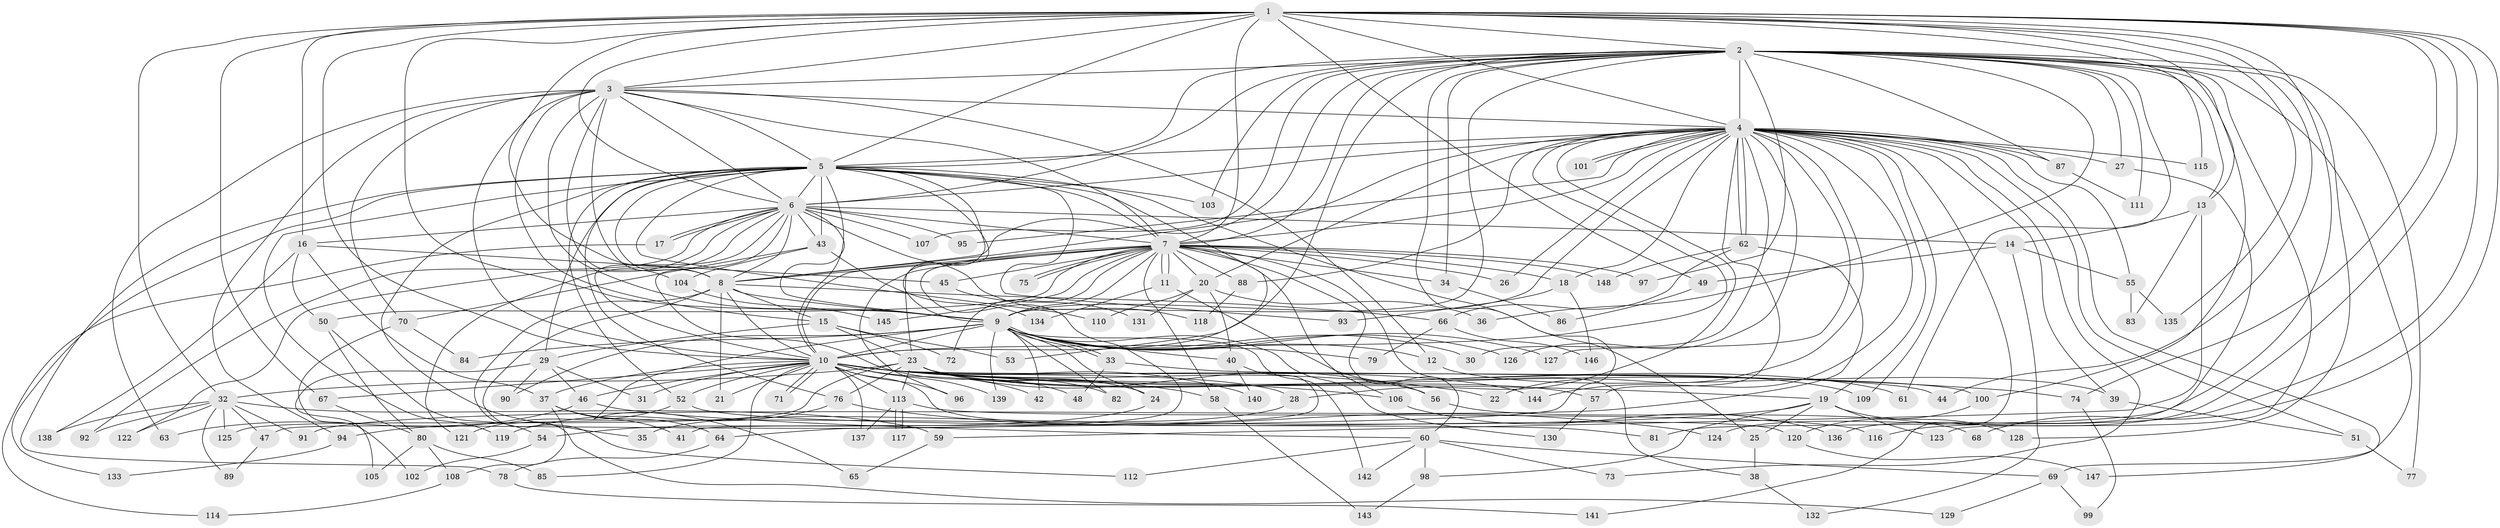 // coarse degree distribution, {21: 0.01680672268907563, 23: 0.008403361344537815, 18: 0.008403361344537815, 36: 0.008403361344537815, 19: 0.008403361344537815, 29: 0.008403361344537815, 24: 0.008403361344537815, 32: 0.008403361344537815, 5: 0.025210084033613446, 3: 0.21008403361344538, 8: 0.01680672268907563, 9: 0.01680672268907563, 6: 0.01680672268907563, 4: 0.10084033613445378, 2: 0.5126050420168067, 11: 0.008403361344537815, 7: 0.01680672268907563}
// Generated by graph-tools (version 1.1) at 2025/23/03/03/25 07:23:39]
// undirected, 148 vertices, 321 edges
graph export_dot {
graph [start="1"]
  node [color=gray90,style=filled];
  1;
  2;
  3;
  4;
  5;
  6;
  7;
  8;
  9;
  10;
  11;
  12;
  13;
  14;
  15;
  16;
  17;
  18;
  19;
  20;
  21;
  22;
  23;
  24;
  25;
  26;
  27;
  28;
  29;
  30;
  31;
  32;
  33;
  34;
  35;
  36;
  37;
  38;
  39;
  40;
  41;
  42;
  43;
  44;
  45;
  46;
  47;
  48;
  49;
  50;
  51;
  52;
  53;
  54;
  55;
  56;
  57;
  58;
  59;
  60;
  61;
  62;
  63;
  64;
  65;
  66;
  67;
  68;
  69;
  70;
  71;
  72;
  73;
  74;
  75;
  76;
  77;
  78;
  79;
  80;
  81;
  82;
  83;
  84;
  85;
  86;
  87;
  88;
  89;
  90;
  91;
  92;
  93;
  94;
  95;
  96;
  97;
  98;
  99;
  100;
  101;
  102;
  103;
  104;
  105;
  106;
  107;
  108;
  109;
  110;
  111;
  112;
  113;
  114;
  115;
  116;
  117;
  118;
  119;
  120;
  121;
  122;
  123;
  124;
  125;
  126;
  127;
  128;
  129;
  130;
  131;
  132;
  133;
  134;
  135;
  136;
  137;
  138;
  139;
  140;
  141;
  142;
  143;
  144;
  145;
  146;
  147;
  148;
  1 -- 2;
  1 -- 3;
  1 -- 4;
  1 -- 5;
  1 -- 6;
  1 -- 7;
  1 -- 8;
  1 -- 9;
  1 -- 10;
  1 -- 13;
  1 -- 16;
  1 -- 32;
  1 -- 44;
  1 -- 49;
  1 -- 67;
  1 -- 68;
  1 -- 74;
  1 -- 81;
  1 -- 115;
  1 -- 116;
  1 -- 124;
  1 -- 135;
  2 -- 3;
  2 -- 4;
  2 -- 5;
  2 -- 6;
  2 -- 7;
  2 -- 8;
  2 -- 9;
  2 -- 10;
  2 -- 13;
  2 -- 27;
  2 -- 34;
  2 -- 36;
  2 -- 61;
  2 -- 64;
  2 -- 69;
  2 -- 77;
  2 -- 87;
  2 -- 97;
  2 -- 100;
  2 -- 103;
  2 -- 107;
  2 -- 111;
  2 -- 123;
  2 -- 128;
  3 -- 4;
  3 -- 5;
  3 -- 6;
  3 -- 7;
  3 -- 8;
  3 -- 9;
  3 -- 10;
  3 -- 12;
  3 -- 15;
  3 -- 63;
  3 -- 70;
  3 -- 94;
  3 -- 104;
  4 -- 5;
  4 -- 6;
  4 -- 7;
  4 -- 8;
  4 -- 9;
  4 -- 10;
  4 -- 18;
  4 -- 19;
  4 -- 20;
  4 -- 22;
  4 -- 26;
  4 -- 27;
  4 -- 28;
  4 -- 30;
  4 -- 39;
  4 -- 51;
  4 -- 55;
  4 -- 57;
  4 -- 62;
  4 -- 62;
  4 -- 73;
  4 -- 87;
  4 -- 88;
  4 -- 95;
  4 -- 101;
  4 -- 101;
  4 -- 109;
  4 -- 115;
  4 -- 126;
  4 -- 127;
  4 -- 141;
  4 -- 144;
  4 -- 147;
  5 -- 6;
  5 -- 7;
  5 -- 8;
  5 -- 9;
  5 -- 10;
  5 -- 23;
  5 -- 25;
  5 -- 29;
  5 -- 35;
  5 -- 43;
  5 -- 52;
  5 -- 53;
  5 -- 76;
  5 -- 78;
  5 -- 93;
  5 -- 103;
  5 -- 110;
  5 -- 119;
  5 -- 133;
  6 -- 7;
  6 -- 8;
  6 -- 9;
  6 -- 10;
  6 -- 14;
  6 -- 16;
  6 -- 17;
  6 -- 17;
  6 -- 43;
  6 -- 48;
  6 -- 92;
  6 -- 95;
  6 -- 107;
  6 -- 118;
  6 -- 121;
  6 -- 122;
  7 -- 8;
  7 -- 9;
  7 -- 10;
  7 -- 11;
  7 -- 11;
  7 -- 18;
  7 -- 20;
  7 -- 26;
  7 -- 34;
  7 -- 38;
  7 -- 45;
  7 -- 47;
  7 -- 50;
  7 -- 58;
  7 -- 60;
  7 -- 72;
  7 -- 75;
  7 -- 75;
  7 -- 88;
  7 -- 96;
  7 -- 97;
  7 -- 106;
  7 -- 145;
  7 -- 148;
  8 -- 9;
  8 -- 10;
  8 -- 15;
  8 -- 21;
  8 -- 66;
  8 -- 112;
  8 -- 129;
  9 -- 10;
  9 -- 12;
  9 -- 24;
  9 -- 30;
  9 -- 33;
  9 -- 33;
  9 -- 40;
  9 -- 42;
  9 -- 65;
  9 -- 79;
  9 -- 82;
  9 -- 84;
  9 -- 90;
  9 -- 126;
  9 -- 127;
  9 -- 130;
  9 -- 139;
  9 -- 142;
  10 -- 19;
  10 -- 21;
  10 -- 22;
  10 -- 28;
  10 -- 31;
  10 -- 37;
  10 -- 42;
  10 -- 44;
  10 -- 46;
  10 -- 52;
  10 -- 58;
  10 -- 67;
  10 -- 71;
  10 -- 71;
  10 -- 74;
  10 -- 85;
  10 -- 96;
  10 -- 106;
  10 -- 113;
  10 -- 120;
  10 -- 137;
  10 -- 139;
  10 -- 140;
  10 -- 144;
  11 -- 56;
  11 -- 134;
  12 -- 39;
  13 -- 14;
  13 -- 59;
  13 -- 83;
  14 -- 49;
  14 -- 55;
  14 -- 132;
  15 -- 23;
  15 -- 29;
  15 -- 53;
  15 -- 72;
  16 -- 37;
  16 -- 45;
  16 -- 50;
  16 -- 138;
  17 -- 114;
  18 -- 93;
  18 -- 146;
  19 -- 25;
  19 -- 94;
  19 -- 98;
  19 -- 123;
  19 -- 128;
  20 -- 36;
  20 -- 40;
  20 -- 110;
  20 -- 131;
  23 -- 24;
  23 -- 32;
  23 -- 56;
  23 -- 57;
  23 -- 61;
  23 -- 76;
  23 -- 82;
  23 -- 109;
  23 -- 113;
  23 -- 125;
  24 -- 54;
  25 -- 38;
  27 -- 136;
  28 -- 35;
  29 -- 31;
  29 -- 46;
  29 -- 90;
  29 -- 105;
  32 -- 47;
  32 -- 59;
  32 -- 89;
  32 -- 91;
  32 -- 92;
  32 -- 122;
  32 -- 125;
  32 -- 138;
  33 -- 48;
  33 -- 100;
  34 -- 86;
  37 -- 41;
  37 -- 64;
  37 -- 108;
  38 -- 132;
  39 -- 51;
  40 -- 41;
  40 -- 140;
  43 -- 70;
  43 -- 104;
  43 -- 134;
  45 -- 131;
  46 -- 60;
  46 -- 63;
  47 -- 89;
  49 -- 86;
  50 -- 54;
  50 -- 80;
  51 -- 77;
  52 -- 81;
  52 -- 121;
  54 -- 102;
  55 -- 83;
  55 -- 135;
  56 -- 68;
  57 -- 130;
  58 -- 143;
  59 -- 65;
  60 -- 69;
  60 -- 73;
  60 -- 98;
  60 -- 112;
  60 -- 142;
  62 -- 66;
  62 -- 91;
  62 -- 148;
  64 -- 78;
  66 -- 79;
  66 -- 146;
  67 -- 80;
  69 -- 99;
  69 -- 129;
  70 -- 84;
  70 -- 102;
  74 -- 99;
  76 -- 119;
  76 -- 124;
  78 -- 141;
  80 -- 85;
  80 -- 105;
  80 -- 108;
  87 -- 111;
  88 -- 118;
  94 -- 133;
  98 -- 143;
  100 -- 120;
  104 -- 145;
  106 -- 136;
  108 -- 114;
  113 -- 116;
  113 -- 117;
  113 -- 117;
  113 -- 137;
  120 -- 147;
}
